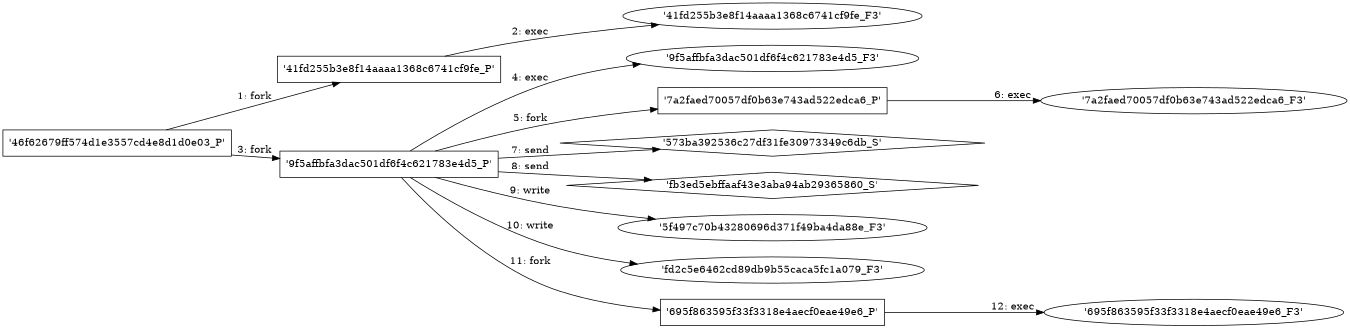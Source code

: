 digraph "D:\Learning\Paper\apt\基于CTI的攻击预警\Dataset\攻击图\ASGfromALLCTI\Cyberespionage group turns eye of Sauron on targets.dot" {
rankdir="LR"
size="9"
fixedsize="false"
splines="true"
nodesep=0.3
ranksep=0
fontsize=10
overlap="scalexy"
engine= "neato"
	"'46f62679ff574d1e3557cd4e8d1d0e03_P'" [node_type=Process shape=box]
	"'41fd255b3e8f14aaaa1368c6741cf9fe_P'" [node_type=Process shape=box]
	"'46f62679ff574d1e3557cd4e8d1d0e03_P'" -> "'41fd255b3e8f14aaaa1368c6741cf9fe_P'" [label="1: fork"]
	"'41fd255b3e8f14aaaa1368c6741cf9fe_P'" [node_type=Process shape=box]
	"'41fd255b3e8f14aaaa1368c6741cf9fe_F3'" [node_type=File shape=ellipse]
	"'41fd255b3e8f14aaaa1368c6741cf9fe_P'" -> "'41fd255b3e8f14aaaa1368c6741cf9fe_F3'" [label="2: exec"]
	"'46f62679ff574d1e3557cd4e8d1d0e03_P'" [node_type=Process shape=box]
	"'9f5affbfa3dac501df6f4c621783e4d5_P'" [node_type=Process shape=box]
	"'46f62679ff574d1e3557cd4e8d1d0e03_P'" -> "'9f5affbfa3dac501df6f4c621783e4d5_P'" [label="3: fork"]
	"'9f5affbfa3dac501df6f4c621783e4d5_P'" [node_type=Process shape=box]
	"'9f5affbfa3dac501df6f4c621783e4d5_F3'" [node_type=File shape=ellipse]
	"'9f5affbfa3dac501df6f4c621783e4d5_P'" -> "'9f5affbfa3dac501df6f4c621783e4d5_F3'" [label="4: exec"]
	"'9f5affbfa3dac501df6f4c621783e4d5_P'" [node_type=Process shape=box]
	"'7a2faed70057df0b63e743ad522edca6_P'" [node_type=Process shape=box]
	"'9f5affbfa3dac501df6f4c621783e4d5_P'" -> "'7a2faed70057df0b63e743ad522edca6_P'" [label="5: fork"]
	"'7a2faed70057df0b63e743ad522edca6_P'" [node_type=Process shape=box]
	"'7a2faed70057df0b63e743ad522edca6_F3'" [node_type=File shape=ellipse]
	"'7a2faed70057df0b63e743ad522edca6_P'" -> "'7a2faed70057df0b63e743ad522edca6_F3'" [label="6: exec"]
	"'573ba392536c27df31fe30973349c6db_S'" [node_type=Socket shape=diamond]
	"'9f5affbfa3dac501df6f4c621783e4d5_P'" [node_type=Process shape=box]
	"'9f5affbfa3dac501df6f4c621783e4d5_P'" -> "'573ba392536c27df31fe30973349c6db_S'" [label="7: send"]
	"'fb3ed5ebffaaf43e3aba94ab29365860_S'" [node_type=Socket shape=diamond]
	"'9f5affbfa3dac501df6f4c621783e4d5_P'" [node_type=Process shape=box]
	"'9f5affbfa3dac501df6f4c621783e4d5_P'" -> "'fb3ed5ebffaaf43e3aba94ab29365860_S'" [label="8: send"]
	"'5f497c70b43280696d371f49ba4da88e_F3'" [node_type=file shape=ellipse]
	"'9f5affbfa3dac501df6f4c621783e4d5_P'" [node_type=Process shape=box]
	"'9f5affbfa3dac501df6f4c621783e4d5_P'" -> "'5f497c70b43280696d371f49ba4da88e_F3'" [label="9: write"]
	"'fd2c5e6462cd89db9b55caca5fc1a079_F3'" [node_type=file shape=ellipse]
	"'9f5affbfa3dac501df6f4c621783e4d5_P'" [node_type=Process shape=box]
	"'9f5affbfa3dac501df6f4c621783e4d5_P'" -> "'fd2c5e6462cd89db9b55caca5fc1a079_F3'" [label="10: write"]
	"'9f5affbfa3dac501df6f4c621783e4d5_P'" [node_type=Process shape=box]
	"'695f863595f33f3318e4aecf0eae49e6_P'" [node_type=Process shape=box]
	"'9f5affbfa3dac501df6f4c621783e4d5_P'" -> "'695f863595f33f3318e4aecf0eae49e6_P'" [label="11: fork"]
	"'695f863595f33f3318e4aecf0eae49e6_P'" [node_type=Process shape=box]
	"'695f863595f33f3318e4aecf0eae49e6_F3'" [node_type=File shape=ellipse]
	"'695f863595f33f3318e4aecf0eae49e6_P'" -> "'695f863595f33f3318e4aecf0eae49e6_F3'" [label="12: exec"]
}
